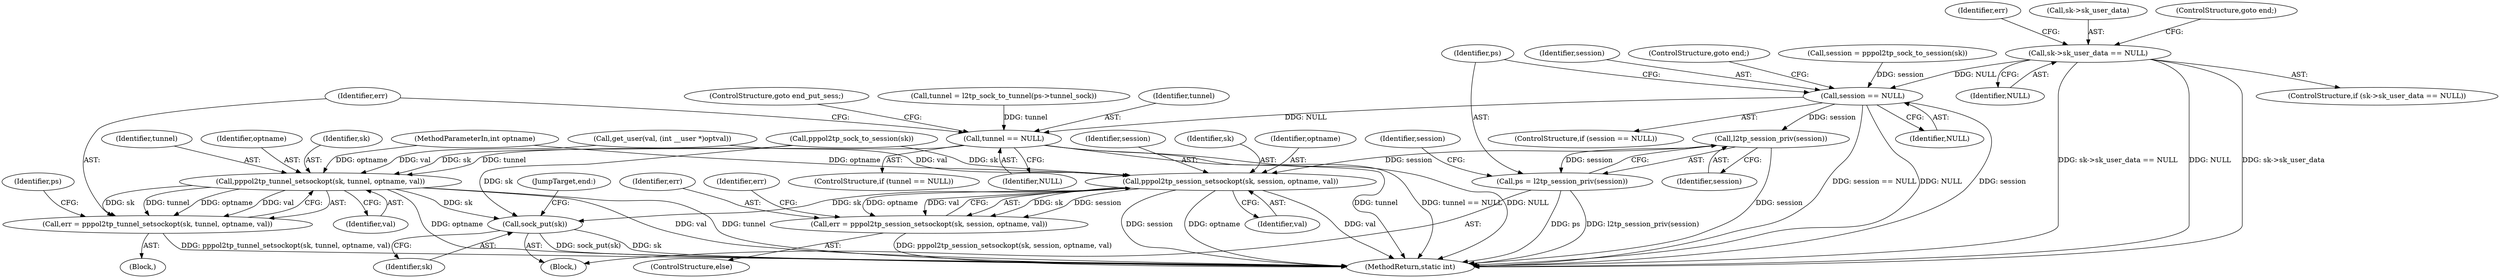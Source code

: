 digraph "0_linux_3cf521f7dc87c031617fd47e4b7aa2593c2f3daf_0@pointer" {
"1000149" [label="(Call,sk->sk_user_data == NULL)"];
"1000164" [label="(Call,session == NULL)"];
"1000170" [label="(Call,l2tp_session_priv(session))"];
"1000168" [label="(Call,ps = l2tp_session_priv(session))"];
"1000214" [label="(Call,pppol2tp_session_setsockopt(sk, session, optname, val))"];
"1000212" [label="(Call,err = pppol2tp_session_setsockopt(sk, session, optname, val))"];
"1000223" [label="(Call,sock_put(sk))"];
"1000196" [label="(Call,tunnel == NULL)"];
"1000202" [label="(Call,pppol2tp_tunnel_setsockopt(sk, tunnel, optname, val))"];
"1000200" [label="(Call,err = pppol2tp_tunnel_setsockopt(sk, tunnel, optname, val))"];
"1000108" [label="(Block,)"];
"1000224" [label="(Identifier,sk)"];
"1000201" [label="(Identifier,err)"];
"1000200" [label="(Call,err = pppol2tp_tunnel_setsockopt(sk, tunnel, optname, val))"];
"1000164" [label="(Call,session == NULL)"];
"1000105" [label="(MethodParameterIn,int optname)"];
"1000163" [label="(ControlStructure,if (session == NULL))"];
"1000171" [label="(Identifier,session)"];
"1000184" [label="(Block,)"];
"1000228" [label="(MethodReturn,static int)"];
"1000218" [label="(Identifier,val)"];
"1000197" [label="(Identifier,tunnel)"];
"1000223" [label="(Call,sock_put(sk))"];
"1000213" [label="(Identifier,err)"];
"1000225" [label="(JumpTarget,end:)"];
"1000159" [label="(Call,session = pppol2tp_sock_to_session(sk))"];
"1000149" [label="(Call,sk->sk_user_data == NULL)"];
"1000206" [label="(Identifier,val)"];
"1000169" [label="(Identifier,ps)"];
"1000204" [label="(Identifier,tunnel)"];
"1000216" [label="(Identifier,session)"];
"1000205" [label="(Identifier,optname)"];
"1000199" [label="(ControlStructure,goto end_put_sess;)"];
"1000202" [label="(Call,pppol2tp_tunnel_setsockopt(sk, tunnel, optname, val))"];
"1000214" [label="(Call,pppol2tp_session_setsockopt(sk, session, optname, val))"];
"1000156" [label="(Identifier,err)"];
"1000176" [label="(Identifier,session)"];
"1000150" [label="(Call,sk->sk_user_data)"];
"1000166" [label="(Identifier,NULL)"];
"1000165" [label="(Identifier,session)"];
"1000209" [label="(Identifier,ps)"];
"1000203" [label="(Identifier,sk)"];
"1000154" [label="(ControlStructure,goto end;)"];
"1000148" [label="(ControlStructure,if (sk->sk_user_data == NULL))"];
"1000167" [label="(ControlStructure,goto end;)"];
"1000170" [label="(Call,l2tp_session_priv(session))"];
"1000215" [label="(Identifier,sk)"];
"1000211" [label="(ControlStructure,else)"];
"1000220" [label="(Identifier,err)"];
"1000196" [label="(Call,tunnel == NULL)"];
"1000212" [label="(Call,err = pppol2tp_session_setsockopt(sk, session, optname, val))"];
"1000153" [label="(Identifier,NULL)"];
"1000168" [label="(Call,ps = l2tp_session_priv(session))"];
"1000195" [label="(ControlStructure,if (tunnel == NULL))"];
"1000189" [label="(Call,tunnel = l2tp_sock_to_tunnel(ps->tunnel_sock))"];
"1000217" [label="(Identifier,optname)"];
"1000198" [label="(Identifier,NULL)"];
"1000136" [label="(Call,get_user(val, (int __user *)optval))"];
"1000161" [label="(Call,pppol2tp_sock_to_session(sk))"];
"1000149" -> "1000148"  [label="AST: "];
"1000149" -> "1000153"  [label="CFG: "];
"1000150" -> "1000149"  [label="AST: "];
"1000153" -> "1000149"  [label="AST: "];
"1000154" -> "1000149"  [label="CFG: "];
"1000156" -> "1000149"  [label="CFG: "];
"1000149" -> "1000228"  [label="DDG: sk->sk_user_data == NULL"];
"1000149" -> "1000228"  [label="DDG: NULL"];
"1000149" -> "1000228"  [label="DDG: sk->sk_user_data"];
"1000149" -> "1000164"  [label="DDG: NULL"];
"1000164" -> "1000163"  [label="AST: "];
"1000164" -> "1000166"  [label="CFG: "];
"1000165" -> "1000164"  [label="AST: "];
"1000166" -> "1000164"  [label="AST: "];
"1000167" -> "1000164"  [label="CFG: "];
"1000169" -> "1000164"  [label="CFG: "];
"1000164" -> "1000228"  [label="DDG: session == NULL"];
"1000164" -> "1000228"  [label="DDG: NULL"];
"1000164" -> "1000228"  [label="DDG: session"];
"1000159" -> "1000164"  [label="DDG: session"];
"1000164" -> "1000170"  [label="DDG: session"];
"1000164" -> "1000196"  [label="DDG: NULL"];
"1000170" -> "1000168"  [label="AST: "];
"1000170" -> "1000171"  [label="CFG: "];
"1000171" -> "1000170"  [label="AST: "];
"1000168" -> "1000170"  [label="CFG: "];
"1000170" -> "1000228"  [label="DDG: session"];
"1000170" -> "1000168"  [label="DDG: session"];
"1000170" -> "1000214"  [label="DDG: session"];
"1000168" -> "1000108"  [label="AST: "];
"1000169" -> "1000168"  [label="AST: "];
"1000176" -> "1000168"  [label="CFG: "];
"1000168" -> "1000228"  [label="DDG: ps"];
"1000168" -> "1000228"  [label="DDG: l2tp_session_priv(session)"];
"1000214" -> "1000212"  [label="AST: "];
"1000214" -> "1000218"  [label="CFG: "];
"1000215" -> "1000214"  [label="AST: "];
"1000216" -> "1000214"  [label="AST: "];
"1000217" -> "1000214"  [label="AST: "];
"1000218" -> "1000214"  [label="AST: "];
"1000212" -> "1000214"  [label="CFG: "];
"1000214" -> "1000228"  [label="DDG: session"];
"1000214" -> "1000228"  [label="DDG: optname"];
"1000214" -> "1000228"  [label="DDG: val"];
"1000214" -> "1000212"  [label="DDG: sk"];
"1000214" -> "1000212"  [label="DDG: session"];
"1000214" -> "1000212"  [label="DDG: optname"];
"1000214" -> "1000212"  [label="DDG: val"];
"1000161" -> "1000214"  [label="DDG: sk"];
"1000105" -> "1000214"  [label="DDG: optname"];
"1000136" -> "1000214"  [label="DDG: val"];
"1000214" -> "1000223"  [label="DDG: sk"];
"1000212" -> "1000211"  [label="AST: "];
"1000213" -> "1000212"  [label="AST: "];
"1000220" -> "1000212"  [label="CFG: "];
"1000212" -> "1000228"  [label="DDG: pppol2tp_session_setsockopt(sk, session, optname, val)"];
"1000223" -> "1000108"  [label="AST: "];
"1000223" -> "1000224"  [label="CFG: "];
"1000224" -> "1000223"  [label="AST: "];
"1000225" -> "1000223"  [label="CFG: "];
"1000223" -> "1000228"  [label="DDG: sock_put(sk)"];
"1000223" -> "1000228"  [label="DDG: sk"];
"1000202" -> "1000223"  [label="DDG: sk"];
"1000161" -> "1000223"  [label="DDG: sk"];
"1000196" -> "1000195"  [label="AST: "];
"1000196" -> "1000198"  [label="CFG: "];
"1000197" -> "1000196"  [label="AST: "];
"1000198" -> "1000196"  [label="AST: "];
"1000199" -> "1000196"  [label="CFG: "];
"1000201" -> "1000196"  [label="CFG: "];
"1000196" -> "1000228"  [label="DDG: tunnel"];
"1000196" -> "1000228"  [label="DDG: tunnel == NULL"];
"1000196" -> "1000228"  [label="DDG: NULL"];
"1000189" -> "1000196"  [label="DDG: tunnel"];
"1000196" -> "1000202"  [label="DDG: tunnel"];
"1000202" -> "1000200"  [label="AST: "];
"1000202" -> "1000206"  [label="CFG: "];
"1000203" -> "1000202"  [label="AST: "];
"1000204" -> "1000202"  [label="AST: "];
"1000205" -> "1000202"  [label="AST: "];
"1000206" -> "1000202"  [label="AST: "];
"1000200" -> "1000202"  [label="CFG: "];
"1000202" -> "1000228"  [label="DDG: optname"];
"1000202" -> "1000228"  [label="DDG: val"];
"1000202" -> "1000228"  [label="DDG: tunnel"];
"1000202" -> "1000200"  [label="DDG: sk"];
"1000202" -> "1000200"  [label="DDG: tunnel"];
"1000202" -> "1000200"  [label="DDG: optname"];
"1000202" -> "1000200"  [label="DDG: val"];
"1000161" -> "1000202"  [label="DDG: sk"];
"1000105" -> "1000202"  [label="DDG: optname"];
"1000136" -> "1000202"  [label="DDG: val"];
"1000200" -> "1000184"  [label="AST: "];
"1000201" -> "1000200"  [label="AST: "];
"1000209" -> "1000200"  [label="CFG: "];
"1000200" -> "1000228"  [label="DDG: pppol2tp_tunnel_setsockopt(sk, tunnel, optname, val)"];
}
